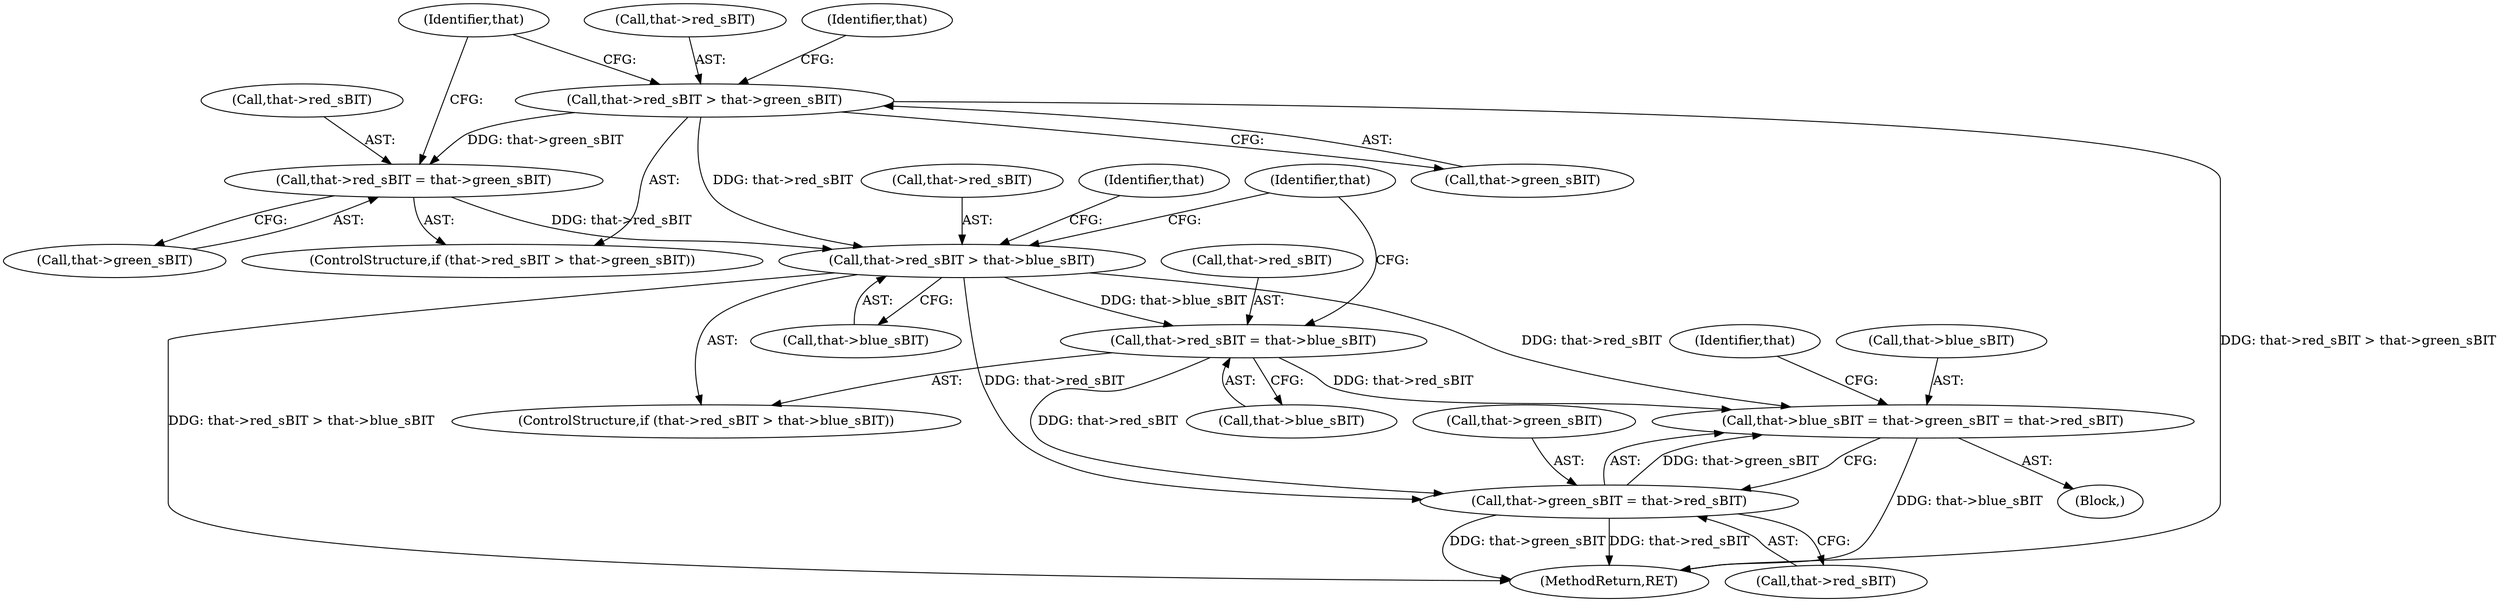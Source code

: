 digraph "0_Android_9d4853418ab2f754c2b63e091c29c5529b8b86ca_77@pointer" {
"1001160" [label="(Call,that->red_sBIT = that->green_sBIT)"];
"1001153" [label="(Call,that->red_sBIT > that->green_sBIT)"];
"1001168" [label="(Call,that->red_sBIT > that->blue_sBIT)"];
"1001175" [label="(Call,that->red_sBIT = that->blue_sBIT)"];
"1001182" [label="(Call,that->blue_sBIT = that->green_sBIT = that->red_sBIT)"];
"1001186" [label="(Call,that->green_sBIT = that->red_sBIT)"];
"1001176" [label="(Call,that->red_sBIT)"];
"1001161" [label="(Call,that->red_sBIT)"];
"1001186" [label="(Call,that->green_sBIT = that->red_sBIT)"];
"1001177" [label="(Identifier,that)"];
"1001179" [label="(Call,that->blue_sBIT)"];
"1001167" [label="(ControlStructure,if (that->red_sBIT > that->blue_sBIT))"];
"1001223" [label="(MethodReturn,RET)"];
"1001157" [label="(Call,that->green_sBIT)"];
"1001184" [label="(Identifier,that)"];
"1001168" [label="(Call,that->red_sBIT > that->blue_sBIT)"];
"1001183" [label="(Call,that->blue_sBIT)"];
"1001170" [label="(Identifier,that)"];
"1001153" [label="(Call,that->red_sBIT > that->green_sBIT)"];
"1001172" [label="(Call,that->blue_sBIT)"];
"1001190" [label="(Call,that->red_sBIT)"];
"1001160" [label="(Call,that->red_sBIT = that->green_sBIT)"];
"1000136" [label="(Block,)"];
"1001182" [label="(Call,that->blue_sBIT = that->green_sBIT = that->red_sBIT)"];
"1001169" [label="(Call,that->red_sBIT)"];
"1001152" [label="(ControlStructure,if (that->red_sBIT > that->green_sBIT))"];
"1001196" [label="(Identifier,that)"];
"1001154" [label="(Call,that->red_sBIT)"];
"1001162" [label="(Identifier,that)"];
"1001175" [label="(Call,that->red_sBIT = that->blue_sBIT)"];
"1001164" [label="(Call,that->green_sBIT)"];
"1001187" [label="(Call,that->green_sBIT)"];
"1001160" -> "1001152"  [label="AST: "];
"1001160" -> "1001164"  [label="CFG: "];
"1001161" -> "1001160"  [label="AST: "];
"1001164" -> "1001160"  [label="AST: "];
"1001170" -> "1001160"  [label="CFG: "];
"1001153" -> "1001160"  [label="DDG: that->green_sBIT"];
"1001160" -> "1001168"  [label="DDG: that->red_sBIT"];
"1001153" -> "1001152"  [label="AST: "];
"1001153" -> "1001157"  [label="CFG: "];
"1001154" -> "1001153"  [label="AST: "];
"1001157" -> "1001153"  [label="AST: "];
"1001162" -> "1001153"  [label="CFG: "];
"1001170" -> "1001153"  [label="CFG: "];
"1001153" -> "1001223"  [label="DDG: that->red_sBIT > that->green_sBIT"];
"1001153" -> "1001168"  [label="DDG: that->red_sBIT"];
"1001168" -> "1001167"  [label="AST: "];
"1001168" -> "1001172"  [label="CFG: "];
"1001169" -> "1001168"  [label="AST: "];
"1001172" -> "1001168"  [label="AST: "];
"1001177" -> "1001168"  [label="CFG: "];
"1001184" -> "1001168"  [label="CFG: "];
"1001168" -> "1001223"  [label="DDG: that->red_sBIT > that->blue_sBIT"];
"1001168" -> "1001175"  [label="DDG: that->blue_sBIT"];
"1001168" -> "1001182"  [label="DDG: that->red_sBIT"];
"1001168" -> "1001186"  [label="DDG: that->red_sBIT"];
"1001175" -> "1001167"  [label="AST: "];
"1001175" -> "1001179"  [label="CFG: "];
"1001176" -> "1001175"  [label="AST: "];
"1001179" -> "1001175"  [label="AST: "];
"1001184" -> "1001175"  [label="CFG: "];
"1001175" -> "1001182"  [label="DDG: that->red_sBIT"];
"1001175" -> "1001186"  [label="DDG: that->red_sBIT"];
"1001182" -> "1000136"  [label="AST: "];
"1001182" -> "1001186"  [label="CFG: "];
"1001183" -> "1001182"  [label="AST: "];
"1001186" -> "1001182"  [label="AST: "];
"1001196" -> "1001182"  [label="CFG: "];
"1001182" -> "1001223"  [label="DDG: that->blue_sBIT"];
"1001186" -> "1001182"  [label="DDG: that->green_sBIT"];
"1001186" -> "1001190"  [label="CFG: "];
"1001187" -> "1001186"  [label="AST: "];
"1001190" -> "1001186"  [label="AST: "];
"1001186" -> "1001223"  [label="DDG: that->red_sBIT"];
"1001186" -> "1001223"  [label="DDG: that->green_sBIT"];
}
